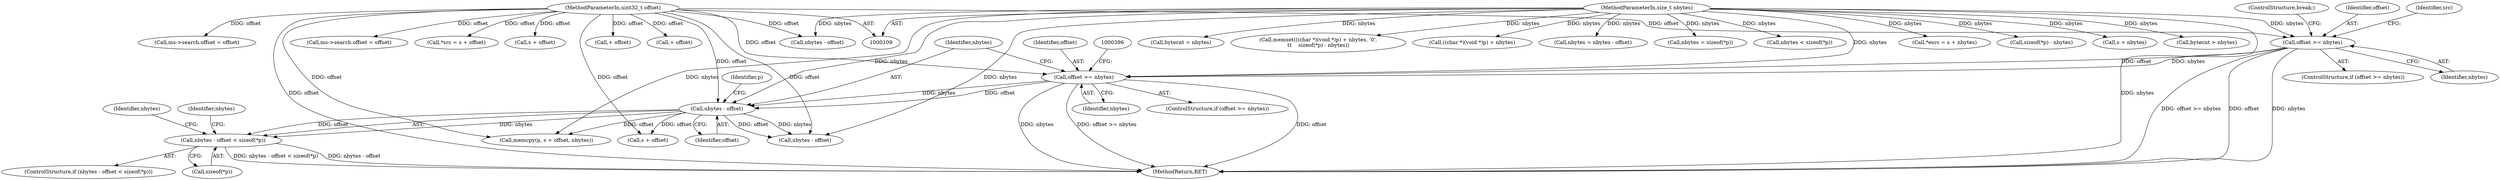 digraph "0_file_4a284c89d6ef11aca34da65da7d673050a5ea320_3@API" {
"1000406" [label="(Call,nbytes - offset < sizeof(*p))"];
"1000407" [label="(Call,nbytes - offset)"];
"1000391" [label="(Call,offset >= nbytes)"];
"1000327" [label="(Call,offset >= nbytes)"];
"1000115" [label="(MethodParameterIn,uint32_t offset)"];
"1000116" [label="(MethodParameterIn,size_t nbytes)"];
"1000128" [label="(Call,+ offset)"];
"1000220" [label="(Call,+ offset)"];
"1000269" [label="(Call,ms->search.offset = offset)"];
"1000333" [label="(Identifier,src)"];
"1000217" [label="(Call,bytecnt = nbytes)"];
"1000414" [label="(Identifier,nbytes)"];
"1000440" [label="(Call,memset(((char *)(void *)p) + nbytes, '\0',\n\t\t    sizeof(*p) - nbytes))"];
"1000390" [label="(ControlStructure,if (offset >= nbytes))"];
"1000330" [label="(ControlStructure,break;)"];
"1000426" [label="(Call,memcpy(p, s + offset, nbytes))"];
"1000441" [label="(Call,((char *)(void *)p) + nbytes)"];
"1000328" [label="(Identifier,offset)"];
"1000409" [label="(Identifier,offset)"];
"1000327" [label="(Call,offset >= nbytes)"];
"1000139" [label="(Call,ms->search.offset = offset)"];
"1000413" [label="(Call,nbytes = nbytes - offset)"];
"1000419" [label="(Call,nbytes = sizeof(*p))"];
"1000433" [label="(Call,nbytes < sizeof(*p))"];
"1000408" [label="(Identifier,nbytes)"];
"1000406" [label="(Call,nbytes - offset < sizeof(*p))"];
"1000405" [label="(ControlStructure,if (nbytes - offset < sizeof(*p)))"];
"1000410" [label="(Call,sizeof(*p))"];
"1000295" [label="(Call,*esrc = s + nbytes)"];
"1000449" [label="(Call,sizeof(*p) - nbytes)"];
"1000116" [label="(MethodParameterIn,size_t nbytes)"];
"1000289" [label="(Call,*src = s + offset)"];
"1000326" [label="(ControlStructure,if (offset >= nbytes))"];
"1000329" [label="(Identifier,nbytes)"];
"1000428" [label="(Call,s + offset)"];
"1000412" [label="(Identifier,p)"];
"1000392" [label="(Identifier,offset)"];
"1000115" [label="(MethodParameterIn,uint32_t offset)"];
"1000291" [label="(Call,s + offset)"];
"1000456" [label="(MethodReturn,RET)"];
"1000420" [label="(Identifier,nbytes)"];
"1000393" [label="(Identifier,nbytes)"];
"1000407" [label="(Call,nbytes - offset)"];
"1000136" [label="(Call,nbytes - offset)"];
"1000391" [label="(Call,offset >= nbytes)"];
"1000297" [label="(Call,s + nbytes)"];
"1000214" [label="(Call,bytecnt > nbytes)"];
"1000415" [label="(Call,nbytes - offset)"];
"1000406" -> "1000405"  [label="AST: "];
"1000406" -> "1000410"  [label="CFG: "];
"1000407" -> "1000406"  [label="AST: "];
"1000410" -> "1000406"  [label="AST: "];
"1000414" -> "1000406"  [label="CFG: "];
"1000420" -> "1000406"  [label="CFG: "];
"1000406" -> "1000456"  [label="DDG: nbytes - offset"];
"1000406" -> "1000456"  [label="DDG: nbytes - offset < sizeof(*p)"];
"1000407" -> "1000406"  [label="DDG: nbytes"];
"1000407" -> "1000406"  [label="DDG: offset"];
"1000407" -> "1000409"  [label="CFG: "];
"1000408" -> "1000407"  [label="AST: "];
"1000409" -> "1000407"  [label="AST: "];
"1000412" -> "1000407"  [label="CFG: "];
"1000391" -> "1000407"  [label="DDG: nbytes"];
"1000391" -> "1000407"  [label="DDG: offset"];
"1000116" -> "1000407"  [label="DDG: nbytes"];
"1000115" -> "1000407"  [label="DDG: offset"];
"1000407" -> "1000415"  [label="DDG: nbytes"];
"1000407" -> "1000415"  [label="DDG: offset"];
"1000407" -> "1000426"  [label="DDG: offset"];
"1000407" -> "1000428"  [label="DDG: offset"];
"1000391" -> "1000390"  [label="AST: "];
"1000391" -> "1000393"  [label="CFG: "];
"1000392" -> "1000391"  [label="AST: "];
"1000393" -> "1000391"  [label="AST: "];
"1000396" -> "1000391"  [label="CFG: "];
"1000408" -> "1000391"  [label="CFG: "];
"1000391" -> "1000456"  [label="DDG: offset"];
"1000391" -> "1000456"  [label="DDG: nbytes"];
"1000391" -> "1000456"  [label="DDG: offset >= nbytes"];
"1000327" -> "1000391"  [label="DDG: offset"];
"1000327" -> "1000391"  [label="DDG: nbytes"];
"1000115" -> "1000391"  [label="DDG: offset"];
"1000116" -> "1000391"  [label="DDG: nbytes"];
"1000327" -> "1000326"  [label="AST: "];
"1000327" -> "1000329"  [label="CFG: "];
"1000328" -> "1000327"  [label="AST: "];
"1000329" -> "1000327"  [label="AST: "];
"1000330" -> "1000327"  [label="CFG: "];
"1000333" -> "1000327"  [label="CFG: "];
"1000327" -> "1000456"  [label="DDG: offset"];
"1000327" -> "1000456"  [label="DDG: nbytes"];
"1000327" -> "1000456"  [label="DDG: offset >= nbytes"];
"1000115" -> "1000327"  [label="DDG: offset"];
"1000116" -> "1000327"  [label="DDG: nbytes"];
"1000115" -> "1000109"  [label="AST: "];
"1000115" -> "1000456"  [label="DDG: offset"];
"1000115" -> "1000128"  [label="DDG: offset"];
"1000115" -> "1000136"  [label="DDG: offset"];
"1000115" -> "1000139"  [label="DDG: offset"];
"1000115" -> "1000220"  [label="DDG: offset"];
"1000115" -> "1000269"  [label="DDG: offset"];
"1000115" -> "1000289"  [label="DDG: offset"];
"1000115" -> "1000291"  [label="DDG: offset"];
"1000115" -> "1000415"  [label="DDG: offset"];
"1000115" -> "1000426"  [label="DDG: offset"];
"1000115" -> "1000428"  [label="DDG: offset"];
"1000116" -> "1000109"  [label="AST: "];
"1000116" -> "1000456"  [label="DDG: nbytes"];
"1000116" -> "1000136"  [label="DDG: nbytes"];
"1000116" -> "1000214"  [label="DDG: nbytes"];
"1000116" -> "1000217"  [label="DDG: nbytes"];
"1000116" -> "1000295"  [label="DDG: nbytes"];
"1000116" -> "1000297"  [label="DDG: nbytes"];
"1000116" -> "1000413"  [label="DDG: nbytes"];
"1000116" -> "1000415"  [label="DDG: nbytes"];
"1000116" -> "1000419"  [label="DDG: nbytes"];
"1000116" -> "1000426"  [label="DDG: nbytes"];
"1000116" -> "1000433"  [label="DDG: nbytes"];
"1000116" -> "1000440"  [label="DDG: nbytes"];
"1000116" -> "1000441"  [label="DDG: nbytes"];
"1000116" -> "1000449"  [label="DDG: nbytes"];
}
